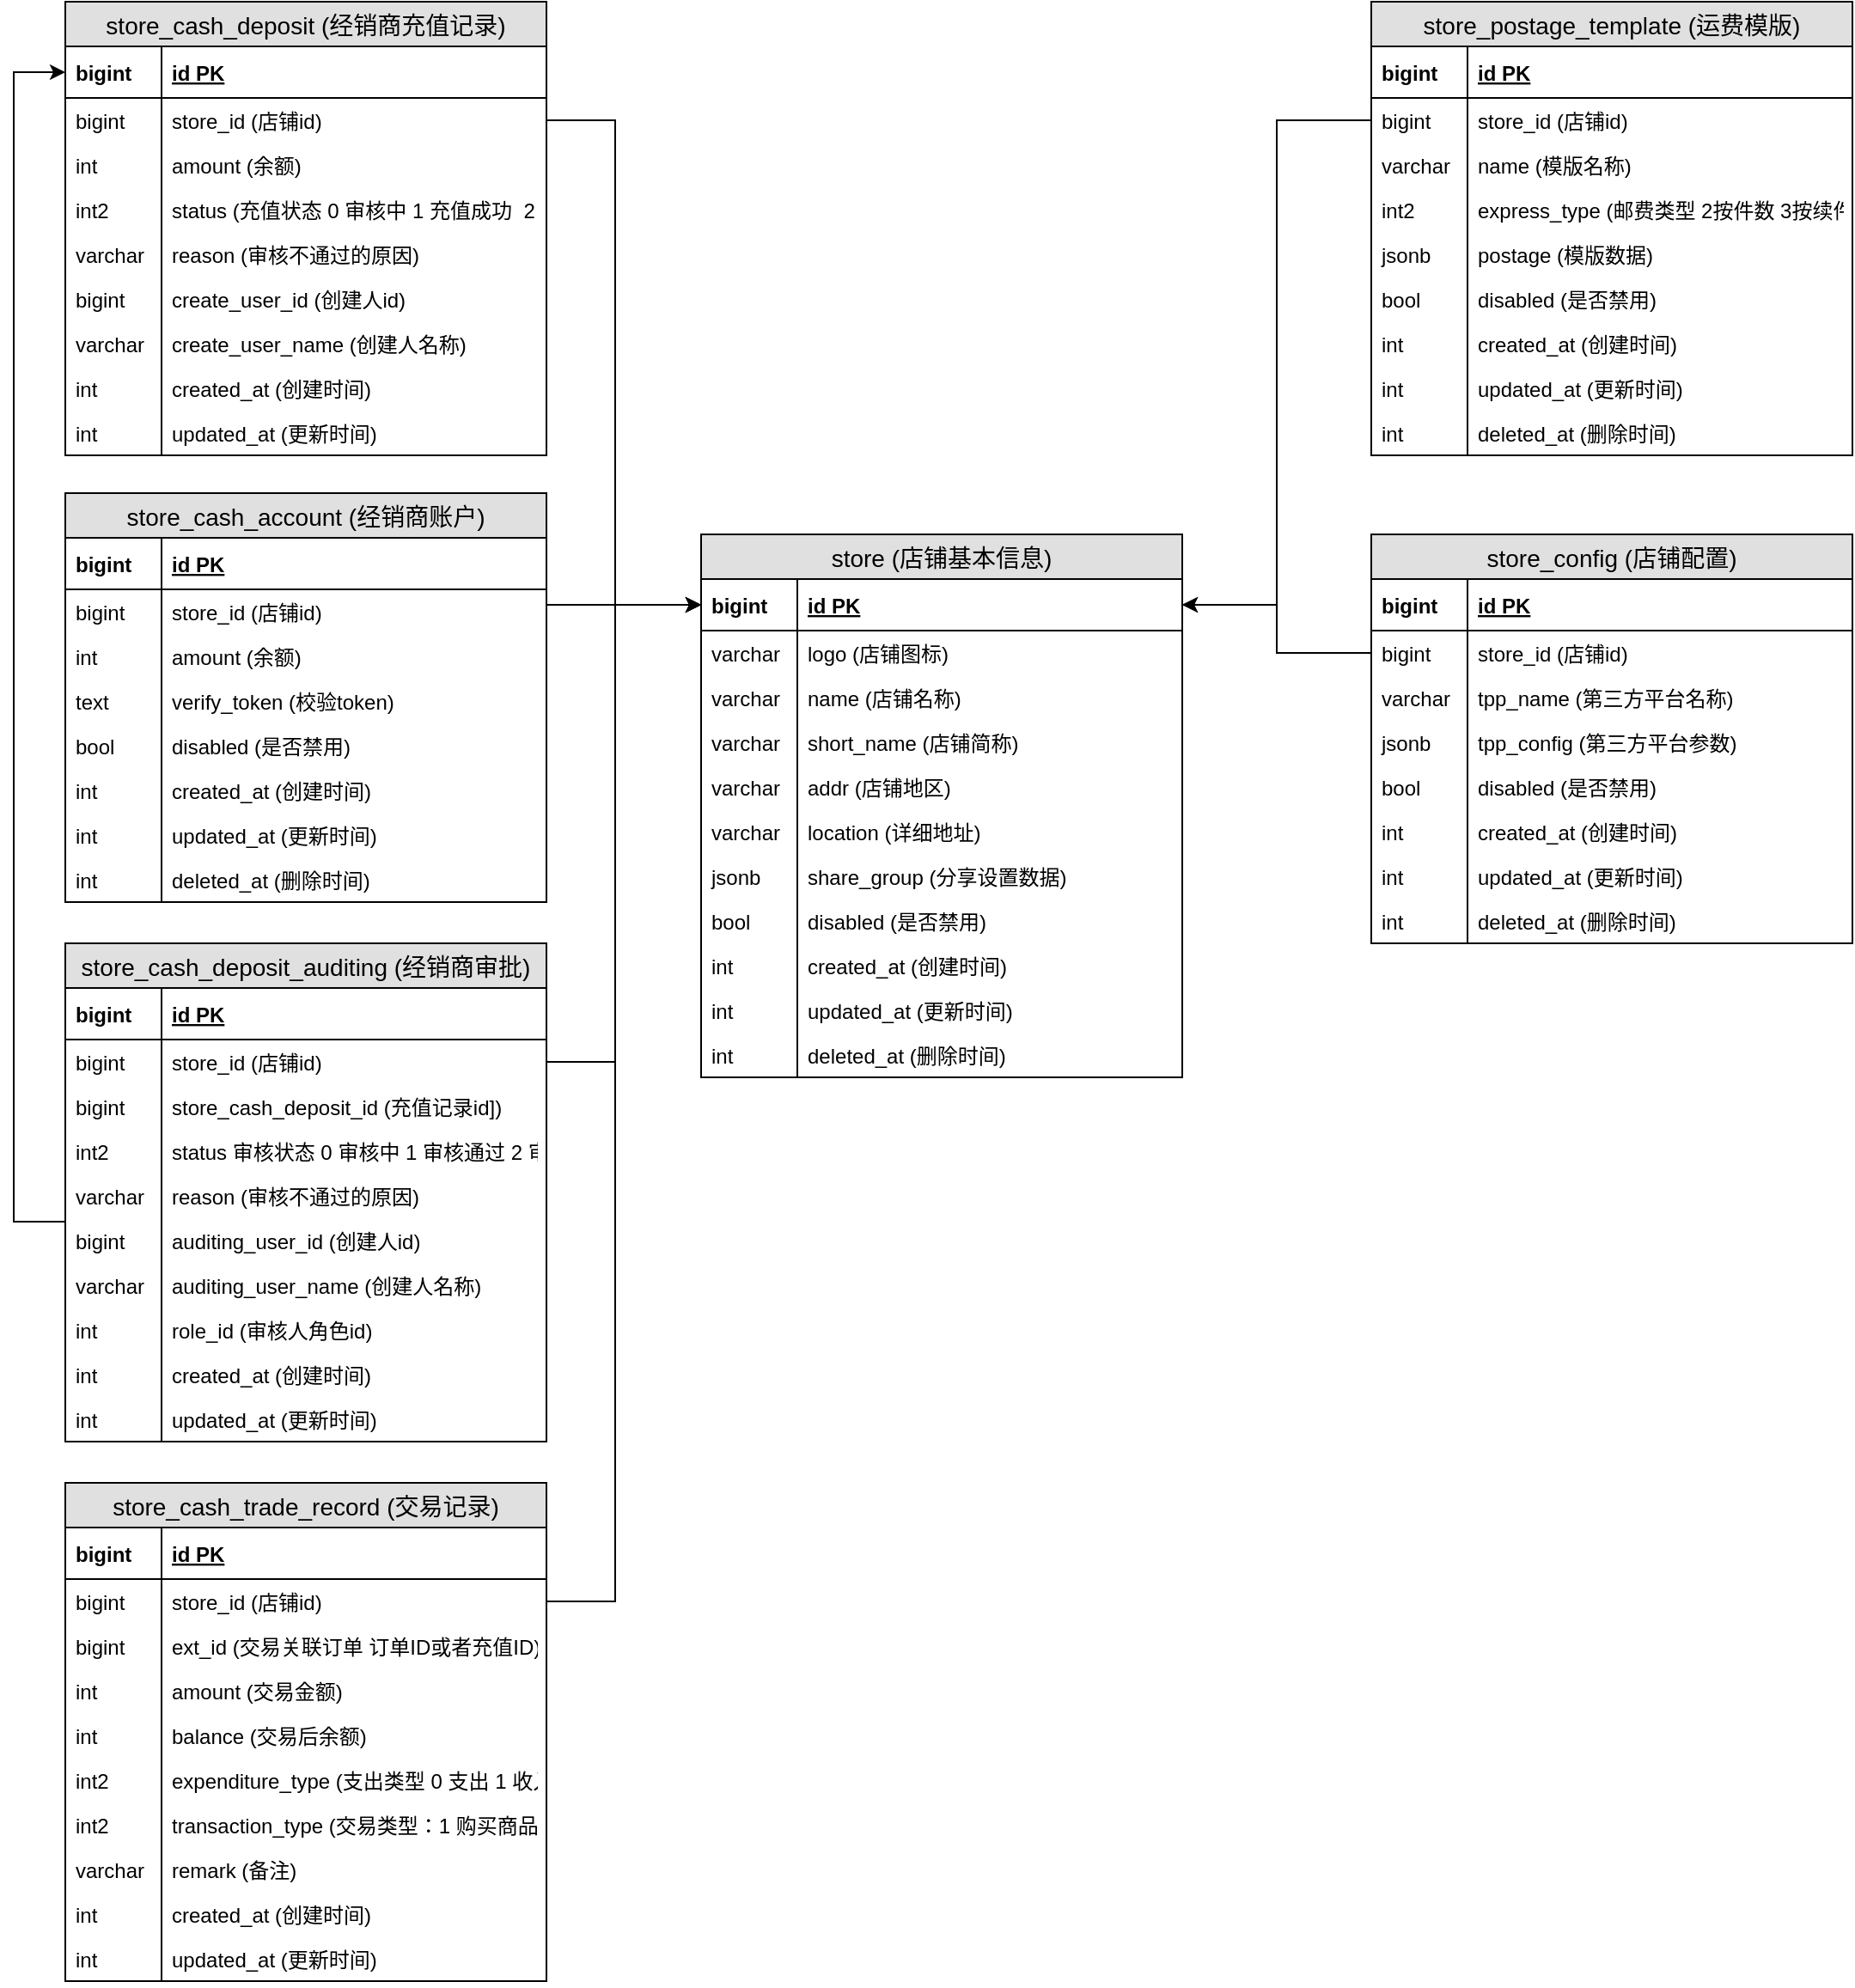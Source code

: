 <mxfile version="10.8.9" type="github"><diagram name="Page-1" id="2ca16b54-16f6-2749-3443-fa8db7711227"><mxGraphModel dx="1398" dy="796" grid="1" gridSize="10" guides="1" tooltips="1" connect="1" arrows="1" fold="1" page="1" pageScale="1" pageWidth="1100" pageHeight="850" background="#ffffff" math="0" shadow="0"><root><mxCell id="0"/><mxCell id="1" parent="0"/><mxCell id="XyG3vwKVbf9GyiyWoYJE-1" value="store (店铺基本信息)" style="swimlane;fontStyle=0;childLayout=stackLayout;horizontal=1;startSize=26;fillColor=#e0e0e0;horizontalStack=0;resizeParent=1;resizeParentMax=0;resizeLast=0;collapsible=1;marginBottom=0;swimlaneFillColor=#ffffff;align=center;fontSize=14;" parent="1" vertex="1"><mxGeometry x="410" y="400" width="280" height="316" as="geometry"/></mxCell><mxCell id="XyG3vwKVbf9GyiyWoYJE-4" value="id PK" style="shape=partialRectangle;top=0;left=0;right=0;bottom=1;align=left;verticalAlign=middle;fillColor=none;spacingLeft=60;spacingRight=4;overflow=hidden;rotatable=0;points=[[0,0.5],[1,0.5]];portConstraint=eastwest;dropTarget=0;fontStyle=5;fontSize=12;" parent="XyG3vwKVbf9GyiyWoYJE-1" vertex="1"><mxGeometry y="26" width="280" height="30" as="geometry"/></mxCell><mxCell id="XyG3vwKVbf9GyiyWoYJE-5" value="bigint" style="shape=partialRectangle;fontStyle=1;top=0;left=0;bottom=0;fillColor=none;align=left;verticalAlign=middle;spacingLeft=4;spacingRight=4;overflow=hidden;rotatable=0;points=[];portConstraint=eastwest;part=1;fontSize=12;" parent="XyG3vwKVbf9GyiyWoYJE-4" vertex="1" connectable="0"><mxGeometry width="56" height="30" as="geometry"/></mxCell><mxCell id="XyG3vwKVbf9GyiyWoYJE-6" value="logo (店铺图标)" style="shape=partialRectangle;top=0;left=0;right=0;bottom=0;align=left;verticalAlign=top;fillColor=none;spacingLeft=60;spacingRight=4;overflow=hidden;rotatable=0;points=[[0,0.5],[1,0.5]];portConstraint=eastwest;dropTarget=0;fontSize=12;" parent="XyG3vwKVbf9GyiyWoYJE-1" vertex="1"><mxGeometry y="56" width="280" height="26" as="geometry"/></mxCell><mxCell id="XyG3vwKVbf9GyiyWoYJE-7" value="varchar" style="shape=partialRectangle;top=0;left=0;bottom=0;fillColor=none;align=left;verticalAlign=top;spacingLeft=4;spacingRight=4;overflow=hidden;rotatable=0;points=[];portConstraint=eastwest;part=1;fontSize=12;" parent="XyG3vwKVbf9GyiyWoYJE-6" vertex="1" connectable="0"><mxGeometry width="56" height="26" as="geometry"/></mxCell><mxCell id="XyG3vwKVbf9GyiyWoYJE-8" value="name (店铺名称)" style="shape=partialRectangle;top=0;left=0;right=0;bottom=0;align=left;verticalAlign=top;fillColor=none;spacingLeft=60;spacingRight=4;overflow=hidden;rotatable=0;points=[[0,0.5],[1,0.5]];portConstraint=eastwest;dropTarget=0;fontSize=12;" parent="XyG3vwKVbf9GyiyWoYJE-1" vertex="1"><mxGeometry y="82" width="280" height="26" as="geometry"/></mxCell><mxCell id="XyG3vwKVbf9GyiyWoYJE-9" value="varchar" style="shape=partialRectangle;top=0;left=0;bottom=0;fillColor=none;align=left;verticalAlign=top;spacingLeft=4;spacingRight=4;overflow=hidden;rotatable=0;points=[];portConstraint=eastwest;part=1;fontSize=12;" parent="XyG3vwKVbf9GyiyWoYJE-8" vertex="1" connectable="0"><mxGeometry width="56" height="26" as="geometry"/></mxCell><mxCell id="XyG3vwKVbf9GyiyWoYJE-20" value="short_name (店铺简称)" style="shape=partialRectangle;top=0;left=0;right=0;bottom=0;align=left;verticalAlign=top;fillColor=none;spacingLeft=60;spacingRight=4;overflow=hidden;rotatable=0;points=[[0,0.5],[1,0.5]];portConstraint=eastwest;dropTarget=0;fontSize=12;" parent="XyG3vwKVbf9GyiyWoYJE-1" vertex="1"><mxGeometry y="108" width="280" height="26" as="geometry"/></mxCell><mxCell id="XyG3vwKVbf9GyiyWoYJE-21" value="varchar" style="shape=partialRectangle;top=0;left=0;bottom=0;fillColor=none;align=left;verticalAlign=top;spacingLeft=4;spacingRight=4;overflow=hidden;rotatable=0;points=[];portConstraint=eastwest;part=1;fontSize=12;" parent="XyG3vwKVbf9GyiyWoYJE-20" vertex="1" connectable="0"><mxGeometry width="56" height="26" as="geometry"/></mxCell><mxCell id="XyG3vwKVbf9GyiyWoYJE-62" value="addr (店铺地区)" style="shape=partialRectangle;top=0;left=0;right=0;bottom=0;align=left;verticalAlign=top;fillColor=none;spacingLeft=60;spacingRight=4;overflow=hidden;rotatable=0;points=[[0,0.5],[1,0.5]];portConstraint=eastwest;dropTarget=0;fontSize=12;" parent="XyG3vwKVbf9GyiyWoYJE-1" vertex="1"><mxGeometry y="134" width="280" height="26" as="geometry"/></mxCell><mxCell id="XyG3vwKVbf9GyiyWoYJE-63" value="varchar" style="shape=partialRectangle;top=0;left=0;bottom=0;fillColor=none;align=left;verticalAlign=top;spacingLeft=4;spacingRight=4;overflow=hidden;rotatable=0;points=[];portConstraint=eastwest;part=1;fontSize=12;" parent="XyG3vwKVbf9GyiyWoYJE-62" vertex="1" connectable="0"><mxGeometry width="56" height="26" as="geometry"/></mxCell><mxCell id="XyG3vwKVbf9GyiyWoYJE-10" value="location (详细地址)" style="shape=partialRectangle;top=0;left=0;right=0;bottom=0;align=left;verticalAlign=top;fillColor=none;spacingLeft=60;spacingRight=4;overflow=hidden;rotatable=0;points=[[0,0.5],[1,0.5]];portConstraint=eastwest;dropTarget=0;fontSize=12;" parent="XyG3vwKVbf9GyiyWoYJE-1" vertex="1"><mxGeometry y="160" width="280" height="26" as="geometry"/></mxCell><mxCell id="XyG3vwKVbf9GyiyWoYJE-11" value="varchar" style="shape=partialRectangle;top=0;left=0;bottom=0;fillColor=none;align=left;verticalAlign=top;spacingLeft=4;spacingRight=4;overflow=hidden;rotatable=0;points=[];portConstraint=eastwest;part=1;fontSize=12;" parent="XyG3vwKVbf9GyiyWoYJE-10" vertex="1" connectable="0"><mxGeometry width="56" height="26" as="geometry"/></mxCell><mxCell id="XyG3vwKVbf9GyiyWoYJE-31" value="share_group (分享设置数据)" style="shape=partialRectangle;top=0;left=0;right=0;bottom=0;align=left;verticalAlign=top;fillColor=none;spacingLeft=60;spacingRight=4;overflow=hidden;rotatable=0;points=[[0,0.5],[1,0.5]];portConstraint=eastwest;dropTarget=0;fontSize=12;" parent="XyG3vwKVbf9GyiyWoYJE-1" vertex="1"><mxGeometry y="186" width="280" height="26" as="geometry"/></mxCell><mxCell id="XyG3vwKVbf9GyiyWoYJE-32" value="jsonb" style="shape=partialRectangle;top=0;left=0;bottom=0;fillColor=none;align=left;verticalAlign=top;spacingLeft=4;spacingRight=4;overflow=hidden;rotatable=0;points=[];portConstraint=eastwest;part=1;fontSize=12;" parent="XyG3vwKVbf9GyiyWoYJE-31" vertex="1" connectable="0"><mxGeometry width="56" height="26" as="geometry"/></mxCell><mxCell id="XyG3vwKVbf9GyiyWoYJE-53" value="disabled (是否禁用)" style="shape=partialRectangle;top=0;left=0;right=0;bottom=0;align=left;verticalAlign=top;fillColor=none;spacingLeft=60;spacingRight=4;overflow=hidden;rotatable=0;points=[[0,0.5],[1,0.5]];portConstraint=eastwest;dropTarget=0;fontSize=12;" parent="XyG3vwKVbf9GyiyWoYJE-1" vertex="1"><mxGeometry y="212" width="280" height="26" as="geometry"/></mxCell><mxCell id="XyG3vwKVbf9GyiyWoYJE-54" value="bool" style="shape=partialRectangle;top=0;left=0;bottom=0;fillColor=none;align=left;verticalAlign=top;spacingLeft=4;spacingRight=4;overflow=hidden;rotatable=0;points=[];portConstraint=eastwest;part=1;fontSize=12;" parent="XyG3vwKVbf9GyiyWoYJE-53" vertex="1" connectable="0"><mxGeometry width="56" height="26" as="geometry"/></mxCell><mxCell id="XyG3vwKVbf9GyiyWoYJE-12" value="created_at (创建时间)" style="shape=partialRectangle;top=0;left=0;right=0;bottom=0;align=left;verticalAlign=top;fillColor=none;spacingLeft=60;spacingRight=4;overflow=hidden;rotatable=0;points=[[0,0.5],[1,0.5]];portConstraint=eastwest;dropTarget=0;fontSize=12;" parent="XyG3vwKVbf9GyiyWoYJE-1" vertex="1"><mxGeometry y="238" width="280" height="26" as="geometry"/></mxCell><mxCell id="XyG3vwKVbf9GyiyWoYJE-13" value="int" style="shape=partialRectangle;top=0;left=0;bottom=0;fillColor=none;align=left;verticalAlign=top;spacingLeft=4;spacingRight=4;overflow=hidden;rotatable=0;points=[];portConstraint=eastwest;part=1;fontSize=12;" parent="XyG3vwKVbf9GyiyWoYJE-12" vertex="1" connectable="0"><mxGeometry width="56" height="26" as="geometry"/></mxCell><mxCell id="XyG3vwKVbf9GyiyWoYJE-14" value="updated_at (更新时间)" style="shape=partialRectangle;top=0;left=0;right=0;bottom=0;align=left;verticalAlign=top;fillColor=none;spacingLeft=60;spacingRight=4;overflow=hidden;rotatable=0;points=[[0,0.5],[1,0.5]];portConstraint=eastwest;dropTarget=0;fontSize=12;" parent="XyG3vwKVbf9GyiyWoYJE-1" vertex="1"><mxGeometry y="264" width="280" height="26" as="geometry"/></mxCell><mxCell id="XyG3vwKVbf9GyiyWoYJE-15" value="int" style="shape=partialRectangle;top=0;left=0;bottom=0;fillColor=none;align=left;verticalAlign=top;spacingLeft=4;spacingRight=4;overflow=hidden;rotatable=0;points=[];portConstraint=eastwest;part=1;fontSize=12;" parent="XyG3vwKVbf9GyiyWoYJE-14" vertex="1" connectable="0"><mxGeometry width="56" height="26" as="geometry"/></mxCell><mxCell id="XyG3vwKVbf9GyiyWoYJE-16" value="deleted_at (删除时间)" style="shape=partialRectangle;top=0;left=0;right=0;bottom=0;align=left;verticalAlign=top;fillColor=none;spacingLeft=60;spacingRight=4;overflow=hidden;rotatable=0;points=[[0,0.5],[1,0.5]];portConstraint=eastwest;dropTarget=0;fontSize=12;" parent="XyG3vwKVbf9GyiyWoYJE-1" vertex="1"><mxGeometry y="290" width="280" height="26" as="geometry"/></mxCell><mxCell id="XyG3vwKVbf9GyiyWoYJE-17" value="int" style="shape=partialRectangle;top=0;left=0;bottom=0;fillColor=none;align=left;verticalAlign=top;spacingLeft=4;spacingRight=4;overflow=hidden;rotatable=0;points=[];portConstraint=eastwest;part=1;fontSize=12;" parent="XyG3vwKVbf9GyiyWoYJE-16" vertex="1" connectable="0"><mxGeometry width="56" height="26" as="geometry"/></mxCell><mxCell id="XyG3vwKVbf9GyiyWoYJE-36" value="store_config (店铺配置)" style="swimlane;fontStyle=0;childLayout=stackLayout;horizontal=1;startSize=26;fillColor=#e0e0e0;horizontalStack=0;resizeParent=1;resizeParentMax=0;resizeLast=0;collapsible=1;marginBottom=0;swimlaneFillColor=#ffffff;align=center;fontSize=14;" parent="1" vertex="1"><mxGeometry x="800" y="400" width="280" height="238" as="geometry"/></mxCell><mxCell id="XyG3vwKVbf9GyiyWoYJE-43" value="id PK" style="shape=partialRectangle;top=0;left=0;right=0;bottom=1;align=left;verticalAlign=middle;fillColor=none;spacingLeft=60;spacingRight=4;overflow=hidden;rotatable=0;points=[[0,0.5],[1,0.5]];portConstraint=eastwest;dropTarget=0;fontStyle=5;fontSize=12;" parent="XyG3vwKVbf9GyiyWoYJE-36" vertex="1"><mxGeometry y="26" width="280" height="30" as="geometry"/></mxCell><mxCell id="XyG3vwKVbf9GyiyWoYJE-44" value="bigint" style="shape=partialRectangle;fontStyle=1;top=0;left=0;bottom=0;fillColor=none;align=left;verticalAlign=middle;spacingLeft=4;spacingRight=4;overflow=hidden;rotatable=0;points=[];portConstraint=eastwest;part=1;fontSize=12;" parent="XyG3vwKVbf9GyiyWoYJE-43" vertex="1" connectable="0"><mxGeometry width="56" height="30" as="geometry"/></mxCell><mxCell id="XyG3vwKVbf9GyiyWoYJE-49" value="store_id (店铺id)" style="shape=partialRectangle;top=0;left=0;right=0;bottom=0;align=left;verticalAlign=top;fillColor=none;spacingLeft=60;spacingRight=4;overflow=hidden;rotatable=0;points=[[0,0.5],[1,0.5]];portConstraint=eastwest;dropTarget=0;fontSize=12;" parent="XyG3vwKVbf9GyiyWoYJE-36" vertex="1"><mxGeometry y="56" width="280" height="26" as="geometry"/></mxCell><mxCell id="XyG3vwKVbf9GyiyWoYJE-50" value="bigint" style="shape=partialRectangle;top=0;left=0;bottom=0;fillColor=none;align=left;verticalAlign=top;spacingLeft=4;spacingRight=4;overflow=hidden;rotatable=0;points=[];portConstraint=eastwest;part=1;fontSize=12;" parent="XyG3vwKVbf9GyiyWoYJE-49" vertex="1" connectable="0"><mxGeometry width="56" height="26" as="geometry"/></mxCell><mxCell id="XyG3vwKVbf9GyiyWoYJE-51" value="tpp_name (第三方平台名称)" style="shape=partialRectangle;top=0;left=0;right=0;bottom=0;align=left;verticalAlign=top;fillColor=none;spacingLeft=60;spacingRight=4;overflow=hidden;rotatable=0;points=[[0,0.5],[1,0.5]];portConstraint=eastwest;dropTarget=0;fontSize=12;" parent="XyG3vwKVbf9GyiyWoYJE-36" vertex="1"><mxGeometry y="82" width="280" height="26" as="geometry"/></mxCell><mxCell id="XyG3vwKVbf9GyiyWoYJE-52" value="varchar" style="shape=partialRectangle;top=0;left=0;bottom=0;fillColor=none;align=left;verticalAlign=top;spacingLeft=4;spacingRight=4;overflow=hidden;rotatable=0;points=[];portConstraint=eastwest;part=1;fontSize=12;" parent="XyG3vwKVbf9GyiyWoYJE-51" vertex="1" connectable="0"><mxGeometry width="56" height="26" as="geometry"/></mxCell><mxCell id="XyG3vwKVbf9GyiyWoYJE-45" value="tpp_config (第三方平台参数)" style="shape=partialRectangle;top=0;left=0;right=0;bottom=0;align=left;verticalAlign=top;fillColor=none;spacingLeft=60;spacingRight=4;overflow=hidden;rotatable=0;points=[[0,0.5],[1,0.5]];portConstraint=eastwest;dropTarget=0;fontSize=12;" parent="XyG3vwKVbf9GyiyWoYJE-36" vertex="1"><mxGeometry y="108" width="280" height="26" as="geometry"/></mxCell><mxCell id="XyG3vwKVbf9GyiyWoYJE-46" value="jsonb" style="shape=partialRectangle;top=0;left=0;bottom=0;fillColor=none;align=left;verticalAlign=top;spacingLeft=4;spacingRight=4;overflow=hidden;rotatable=0;points=[];portConstraint=eastwest;part=1;fontSize=12;" parent="XyG3vwKVbf9GyiyWoYJE-45" vertex="1" connectable="0"><mxGeometry width="56" height="26" as="geometry"/></mxCell><mxCell id="XyG3vwKVbf9GyiyWoYJE-18" value="disabled (是否禁用)" style="shape=partialRectangle;top=0;left=0;right=0;bottom=0;align=left;verticalAlign=top;fillColor=none;spacingLeft=60;spacingRight=4;overflow=hidden;rotatable=0;points=[[0,0.5],[1,0.5]];portConstraint=eastwest;dropTarget=0;fontSize=12;" parent="XyG3vwKVbf9GyiyWoYJE-36" vertex="1"><mxGeometry y="134" width="280" height="26" as="geometry"/></mxCell><mxCell id="XyG3vwKVbf9GyiyWoYJE-19" value="bool" style="shape=partialRectangle;top=0;left=0;bottom=0;fillColor=none;align=left;verticalAlign=top;spacingLeft=4;spacingRight=4;overflow=hidden;rotatable=0;points=[];portConstraint=eastwest;part=1;fontSize=12;" parent="XyG3vwKVbf9GyiyWoYJE-18" vertex="1" connectable="0"><mxGeometry width="56" height="26" as="geometry"/></mxCell><mxCell id="XyG3vwKVbf9GyiyWoYJE-57" value="created_at (创建时间)" style="shape=partialRectangle;top=0;left=0;right=0;bottom=0;align=left;verticalAlign=top;fillColor=none;spacingLeft=60;spacingRight=4;overflow=hidden;rotatable=0;points=[[0,0.5],[1,0.5]];portConstraint=eastwest;dropTarget=0;fontSize=12;" parent="XyG3vwKVbf9GyiyWoYJE-36" vertex="1"><mxGeometry y="160" width="280" height="26" as="geometry"/></mxCell><mxCell id="XyG3vwKVbf9GyiyWoYJE-58" value="int" style="shape=partialRectangle;top=0;left=0;bottom=0;fillColor=none;align=left;verticalAlign=top;spacingLeft=4;spacingRight=4;overflow=hidden;rotatable=0;points=[];portConstraint=eastwest;part=1;fontSize=12;" parent="XyG3vwKVbf9GyiyWoYJE-57" vertex="1" connectable="0"><mxGeometry width="56" height="26" as="geometry"/></mxCell><mxCell id="XyG3vwKVbf9GyiyWoYJE-55" value="updated_at (更新时间)" style="shape=partialRectangle;top=0;left=0;right=0;bottom=0;align=left;verticalAlign=top;fillColor=none;spacingLeft=60;spacingRight=4;overflow=hidden;rotatable=0;points=[[0,0.5],[1,0.5]];portConstraint=eastwest;dropTarget=0;fontSize=12;" parent="XyG3vwKVbf9GyiyWoYJE-36" vertex="1"><mxGeometry y="186" width="280" height="26" as="geometry"/></mxCell><mxCell id="XyG3vwKVbf9GyiyWoYJE-56" value="int" style="shape=partialRectangle;top=0;left=0;bottom=0;fillColor=none;align=left;verticalAlign=top;spacingLeft=4;spacingRight=4;overflow=hidden;rotatable=0;points=[];portConstraint=eastwest;part=1;fontSize=12;" parent="XyG3vwKVbf9GyiyWoYJE-55" vertex="1" connectable="0"><mxGeometry width="56" height="26" as="geometry"/></mxCell><mxCell id="XyG3vwKVbf9GyiyWoYJE-59" value="deleted_at (删除时间)" style="shape=partialRectangle;top=0;left=0;right=0;bottom=0;align=left;verticalAlign=top;fillColor=none;spacingLeft=60;spacingRight=4;overflow=hidden;rotatable=0;points=[[0,0.5],[1,0.5]];portConstraint=eastwest;dropTarget=0;fontSize=12;" parent="XyG3vwKVbf9GyiyWoYJE-36" vertex="1"><mxGeometry y="212" width="280" height="26" as="geometry"/></mxCell><mxCell id="XyG3vwKVbf9GyiyWoYJE-60" value="int" style="shape=partialRectangle;top=0;left=0;bottom=0;fillColor=none;align=left;verticalAlign=top;spacingLeft=4;spacingRight=4;overflow=hidden;rotatable=0;points=[];portConstraint=eastwest;part=1;fontSize=12;" parent="XyG3vwKVbf9GyiyWoYJE-59" vertex="1" connectable="0"><mxGeometry width="56" height="26" as="geometry"/></mxCell><mxCell id="XyG3vwKVbf9GyiyWoYJE-61" style="edgeStyle=orthogonalEdgeStyle;rounded=0;orthogonalLoop=1;jettySize=auto;html=1;exitX=0;exitY=0.5;exitDx=0;exitDy=0;entryX=1;entryY=0.5;entryDx=0;entryDy=0;" parent="1" source="XyG3vwKVbf9GyiyWoYJE-49" target="XyG3vwKVbf9GyiyWoYJE-4" edge="1"><mxGeometry relative="1" as="geometry"/></mxCell><mxCell id="2lxJD0YGQxeFPxPatFwA-1" value="store_cash_account (经销商账户)" style="swimlane;fontStyle=0;childLayout=stackLayout;horizontal=1;startSize=26;fillColor=#e0e0e0;horizontalStack=0;resizeParent=1;resizeParentMax=0;resizeLast=0;collapsible=1;marginBottom=0;swimlaneFillColor=#ffffff;align=center;fontSize=14;" vertex="1" parent="1"><mxGeometry x="40" y="376" width="280" height="238" as="geometry"/></mxCell><mxCell id="2lxJD0YGQxeFPxPatFwA-4" value="id PK" style="shape=partialRectangle;top=0;left=0;right=0;bottom=1;align=left;verticalAlign=middle;fillColor=none;spacingLeft=60;spacingRight=4;overflow=hidden;rotatable=0;points=[[0,0.5],[1,0.5]];portConstraint=eastwest;dropTarget=0;fontStyle=5;fontSize=12;" vertex="1" parent="2lxJD0YGQxeFPxPatFwA-1"><mxGeometry y="26" width="280" height="30" as="geometry"/></mxCell><mxCell id="2lxJD0YGQxeFPxPatFwA-5" value="bigint" style="shape=partialRectangle;fontStyle=1;top=0;left=0;bottom=0;fillColor=none;align=left;verticalAlign=middle;spacingLeft=4;spacingRight=4;overflow=hidden;rotatable=0;points=[];portConstraint=eastwest;part=1;fontSize=12;" vertex="1" connectable="0" parent="2lxJD0YGQxeFPxPatFwA-4"><mxGeometry width="56" height="30" as="geometry"/></mxCell><mxCell id="2lxJD0YGQxeFPxPatFwA-6" value="store_id (店铺id)" style="shape=partialRectangle;top=0;left=0;right=0;bottom=0;align=left;verticalAlign=top;fillColor=none;spacingLeft=60;spacingRight=4;overflow=hidden;rotatable=0;points=[[0,0.5],[1,0.5]];portConstraint=eastwest;dropTarget=0;fontSize=12;" vertex="1" parent="2lxJD0YGQxeFPxPatFwA-1"><mxGeometry y="56" width="280" height="26" as="geometry"/></mxCell><mxCell id="2lxJD0YGQxeFPxPatFwA-7" value="bigint" style="shape=partialRectangle;top=0;left=0;bottom=0;fillColor=none;align=left;verticalAlign=top;spacingLeft=4;spacingRight=4;overflow=hidden;rotatable=0;points=[];portConstraint=eastwest;part=1;fontSize=12;" vertex="1" connectable="0" parent="2lxJD0YGQxeFPxPatFwA-6"><mxGeometry width="56" height="26" as="geometry"/></mxCell><mxCell id="2lxJD0YGQxeFPxPatFwA-40" value="amount (余额)" style="shape=partialRectangle;top=0;left=0;right=0;bottom=0;align=left;verticalAlign=top;fillColor=none;spacingLeft=60;spacingRight=4;overflow=hidden;rotatable=0;points=[[0,0.5],[1,0.5]];portConstraint=eastwest;dropTarget=0;fontSize=12;" vertex="1" parent="2lxJD0YGQxeFPxPatFwA-1"><mxGeometry y="82" width="280" height="26" as="geometry"/></mxCell><mxCell id="2lxJD0YGQxeFPxPatFwA-41" value="int" style="shape=partialRectangle;top=0;left=0;bottom=0;fillColor=none;align=left;verticalAlign=top;spacingLeft=4;spacingRight=4;overflow=hidden;rotatable=0;points=[];portConstraint=eastwest;part=1;fontSize=12;" vertex="1" connectable="0" parent="2lxJD0YGQxeFPxPatFwA-40"><mxGeometry width="56" height="26" as="geometry"/></mxCell><mxCell id="2lxJD0YGQxeFPxPatFwA-44" value="verify_token (校验token)" style="shape=partialRectangle;top=0;left=0;right=0;bottom=0;align=left;verticalAlign=top;fillColor=none;spacingLeft=60;spacingRight=4;overflow=hidden;rotatable=0;points=[[0,0.5],[1,0.5]];portConstraint=eastwest;dropTarget=0;fontSize=12;" vertex="1" parent="2lxJD0YGQxeFPxPatFwA-1"><mxGeometry y="108" width="280" height="26" as="geometry"/></mxCell><mxCell id="2lxJD0YGQxeFPxPatFwA-45" value="text" style="shape=partialRectangle;top=0;left=0;bottom=0;fillColor=none;align=left;verticalAlign=top;spacingLeft=4;spacingRight=4;overflow=hidden;rotatable=0;points=[];portConstraint=eastwest;part=1;fontSize=12;" vertex="1" connectable="0" parent="2lxJD0YGQxeFPxPatFwA-44"><mxGeometry width="56" height="26" as="geometry"/></mxCell><mxCell id="2lxJD0YGQxeFPxPatFwA-16" value="disabled (是否禁用)" style="shape=partialRectangle;top=0;left=0;right=0;bottom=0;align=left;verticalAlign=top;fillColor=none;spacingLeft=60;spacingRight=4;overflow=hidden;rotatable=0;points=[[0,0.5],[1,0.5]];portConstraint=eastwest;dropTarget=0;fontSize=12;" vertex="1" parent="2lxJD0YGQxeFPxPatFwA-1"><mxGeometry y="134" width="280" height="26" as="geometry"/></mxCell><mxCell id="2lxJD0YGQxeFPxPatFwA-17" value="bool" style="shape=partialRectangle;top=0;left=0;bottom=0;fillColor=none;align=left;verticalAlign=top;spacingLeft=4;spacingRight=4;overflow=hidden;rotatable=0;points=[];portConstraint=eastwest;part=1;fontSize=12;" vertex="1" connectable="0" parent="2lxJD0YGQxeFPxPatFwA-16"><mxGeometry width="56" height="26" as="geometry"/></mxCell><mxCell id="2lxJD0YGQxeFPxPatFwA-20" value="created_at (创建时间)" style="shape=partialRectangle;top=0;left=0;right=0;bottom=0;align=left;verticalAlign=top;fillColor=none;spacingLeft=60;spacingRight=4;overflow=hidden;rotatable=0;points=[[0,0.5],[1,0.5]];portConstraint=eastwest;dropTarget=0;fontSize=12;" vertex="1" parent="2lxJD0YGQxeFPxPatFwA-1"><mxGeometry y="160" width="280" height="26" as="geometry"/></mxCell><mxCell id="2lxJD0YGQxeFPxPatFwA-21" value="int" style="shape=partialRectangle;top=0;left=0;bottom=0;fillColor=none;align=left;verticalAlign=top;spacingLeft=4;spacingRight=4;overflow=hidden;rotatable=0;points=[];portConstraint=eastwest;part=1;fontSize=12;" vertex="1" connectable="0" parent="2lxJD0YGQxeFPxPatFwA-20"><mxGeometry width="56" height="26" as="geometry"/></mxCell><mxCell id="2lxJD0YGQxeFPxPatFwA-24" value="updated_at (更新时间)" style="shape=partialRectangle;top=0;left=0;right=0;bottom=0;align=left;verticalAlign=top;fillColor=none;spacingLeft=60;spacingRight=4;overflow=hidden;rotatable=0;points=[[0,0.5],[1,0.5]];portConstraint=eastwest;dropTarget=0;fontSize=12;" vertex="1" parent="2lxJD0YGQxeFPxPatFwA-1"><mxGeometry y="186" width="280" height="26" as="geometry"/></mxCell><mxCell id="2lxJD0YGQxeFPxPatFwA-25" value="int" style="shape=partialRectangle;top=0;left=0;bottom=0;fillColor=none;align=left;verticalAlign=top;spacingLeft=4;spacingRight=4;overflow=hidden;rotatable=0;points=[];portConstraint=eastwest;part=1;fontSize=12;" vertex="1" connectable="0" parent="2lxJD0YGQxeFPxPatFwA-24"><mxGeometry width="56" height="26" as="geometry"/></mxCell><mxCell id="2lxJD0YGQxeFPxPatFwA-18" value="deleted_at (删除时间)" style="shape=partialRectangle;top=0;left=0;right=0;bottom=0;align=left;verticalAlign=top;fillColor=none;spacingLeft=60;spacingRight=4;overflow=hidden;rotatable=0;points=[[0,0.5],[1,0.5]];portConstraint=eastwest;dropTarget=0;fontSize=12;" vertex="1" parent="2lxJD0YGQxeFPxPatFwA-1"><mxGeometry y="212" width="280" height="26" as="geometry"/></mxCell><mxCell id="2lxJD0YGQxeFPxPatFwA-19" value="int" style="shape=partialRectangle;top=0;left=0;bottom=0;fillColor=none;align=left;verticalAlign=top;spacingLeft=4;spacingRight=4;overflow=hidden;rotatable=0;points=[];portConstraint=eastwest;part=1;fontSize=12;" vertex="1" connectable="0" parent="2lxJD0YGQxeFPxPatFwA-18"><mxGeometry width="56" height="26" as="geometry"/></mxCell><mxCell id="2lxJD0YGQxeFPxPatFwA-39" style="edgeStyle=orthogonalEdgeStyle;rounded=0;orthogonalLoop=1;jettySize=auto;html=1;exitX=1;exitY=0.5;exitDx=0;exitDy=0;entryX=0;entryY=0.5;entryDx=0;entryDy=0;" edge="1" parent="1" source="2lxJD0YGQxeFPxPatFwA-6" target="XyG3vwKVbf9GyiyWoYJE-4"><mxGeometry relative="1" as="geometry"><Array as="points"><mxPoint x="320" y="441"/></Array></mxGeometry></mxCell><mxCell id="2lxJD0YGQxeFPxPatFwA-48" value="store_cash_deposit (经销商充值记录)" style="swimlane;fontStyle=0;childLayout=stackLayout;horizontal=1;startSize=26;fillColor=#e0e0e0;horizontalStack=0;resizeParent=1;resizeParentMax=0;resizeLast=0;collapsible=1;marginBottom=0;swimlaneFillColor=#ffffff;align=center;fontSize=14;" vertex="1" parent="1"><mxGeometry x="40" y="90" width="280" height="264" as="geometry"/></mxCell><mxCell id="2lxJD0YGQxeFPxPatFwA-49" value="id PK" style="shape=partialRectangle;top=0;left=0;right=0;bottom=1;align=left;verticalAlign=middle;fillColor=none;spacingLeft=60;spacingRight=4;overflow=hidden;rotatable=0;points=[[0,0.5],[1,0.5]];portConstraint=eastwest;dropTarget=0;fontStyle=5;fontSize=12;" vertex="1" parent="2lxJD0YGQxeFPxPatFwA-48"><mxGeometry y="26" width="280" height="30" as="geometry"/></mxCell><mxCell id="2lxJD0YGQxeFPxPatFwA-50" value="bigint" style="shape=partialRectangle;fontStyle=1;top=0;left=0;bottom=0;fillColor=none;align=left;verticalAlign=middle;spacingLeft=4;spacingRight=4;overflow=hidden;rotatable=0;points=[];portConstraint=eastwest;part=1;fontSize=12;" vertex="1" connectable="0" parent="2lxJD0YGQxeFPxPatFwA-49"><mxGeometry width="56" height="30" as="geometry"/></mxCell><mxCell id="2lxJD0YGQxeFPxPatFwA-70" value="store_id (店铺id)" style="shape=partialRectangle;top=0;left=0;right=0;bottom=0;align=left;verticalAlign=top;fillColor=none;spacingLeft=60;spacingRight=4;overflow=hidden;rotatable=0;points=[[0,0.5],[1,0.5]];portConstraint=eastwest;dropTarget=0;fontSize=12;" vertex="1" parent="2lxJD0YGQxeFPxPatFwA-48"><mxGeometry y="56" width="280" height="26" as="geometry"/></mxCell><mxCell id="2lxJD0YGQxeFPxPatFwA-71" value="bigint" style="shape=partialRectangle;top=0;left=0;bottom=0;fillColor=none;align=left;verticalAlign=top;spacingLeft=4;spacingRight=4;overflow=hidden;rotatable=0;points=[];portConstraint=eastwest;part=1;fontSize=12;" vertex="1" connectable="0" parent="2lxJD0YGQxeFPxPatFwA-70"><mxGeometry width="56" height="26" as="geometry"/></mxCell><mxCell id="2lxJD0YGQxeFPxPatFwA-68" value="amount (余额)" style="shape=partialRectangle;top=0;left=0;right=0;bottom=0;align=left;verticalAlign=top;fillColor=none;spacingLeft=60;spacingRight=4;overflow=hidden;rotatable=0;points=[[0,0.5],[1,0.5]];portConstraint=eastwest;dropTarget=0;fontSize=12;" vertex="1" parent="2lxJD0YGQxeFPxPatFwA-48"><mxGeometry y="82" width="280" height="26" as="geometry"/></mxCell><mxCell id="2lxJD0YGQxeFPxPatFwA-69" value="int" style="shape=partialRectangle;top=0;left=0;bottom=0;fillColor=none;align=left;verticalAlign=top;spacingLeft=4;spacingRight=4;overflow=hidden;rotatable=0;points=[];portConstraint=eastwest;part=1;fontSize=12;" vertex="1" connectable="0" parent="2lxJD0YGQxeFPxPatFwA-68"><mxGeometry width="56" height="26" as="geometry"/></mxCell><mxCell id="2lxJD0YGQxeFPxPatFwA-72" value="status (充值状态 0 审核中 1 充值成功  2 审核不通过，失败)" style="shape=partialRectangle;top=0;left=0;right=0;bottom=0;align=left;verticalAlign=top;fillColor=none;spacingLeft=60;spacingRight=4;overflow=hidden;rotatable=0;points=[[0,0.5],[1,0.5]];portConstraint=eastwest;dropTarget=0;fontSize=12;" vertex="1" parent="2lxJD0YGQxeFPxPatFwA-48"><mxGeometry y="108" width="280" height="26" as="geometry"/></mxCell><mxCell id="2lxJD0YGQxeFPxPatFwA-73" value="int2" style="shape=partialRectangle;top=0;left=0;bottom=0;fillColor=none;align=left;verticalAlign=top;spacingLeft=4;spacingRight=4;overflow=hidden;rotatable=0;points=[];portConstraint=eastwest;part=1;fontSize=12;" vertex="1" connectable="0" parent="2lxJD0YGQxeFPxPatFwA-72"><mxGeometry width="56" height="26" as="geometry"/></mxCell><mxCell id="2lxJD0YGQxeFPxPatFwA-65" value="reason (审核不通过的原因)" style="shape=partialRectangle;top=0;left=0;right=0;bottom=0;align=left;verticalAlign=top;fillColor=none;spacingLeft=60;spacingRight=4;overflow=hidden;rotatable=0;points=[[0,0.5],[1,0.5]];portConstraint=eastwest;dropTarget=0;fontSize=12;" vertex="1" parent="2lxJD0YGQxeFPxPatFwA-48"><mxGeometry y="134" width="280" height="26" as="geometry"/></mxCell><mxCell id="2lxJD0YGQxeFPxPatFwA-66" value="varchar" style="shape=partialRectangle;top=0;left=0;bottom=0;fillColor=none;align=left;verticalAlign=top;spacingLeft=4;spacingRight=4;overflow=hidden;rotatable=0;points=[];portConstraint=eastwest;part=1;fontSize=12;" vertex="1" connectable="0" parent="2lxJD0YGQxeFPxPatFwA-65"><mxGeometry width="56" height="26" as="geometry"/></mxCell><mxCell id="2lxJD0YGQxeFPxPatFwA-74" value="create_user_id (创建人id)" style="shape=partialRectangle;top=0;left=0;right=0;bottom=0;align=left;verticalAlign=top;fillColor=none;spacingLeft=60;spacingRight=4;overflow=hidden;rotatable=0;points=[[0,0.5],[1,0.5]];portConstraint=eastwest;dropTarget=0;fontSize=12;" vertex="1" parent="2lxJD0YGQxeFPxPatFwA-48"><mxGeometry y="160" width="280" height="26" as="geometry"/></mxCell><mxCell id="2lxJD0YGQxeFPxPatFwA-75" value="bigint" style="shape=partialRectangle;top=0;left=0;bottom=0;fillColor=none;align=left;verticalAlign=top;spacingLeft=4;spacingRight=4;overflow=hidden;rotatable=0;points=[];portConstraint=eastwest;part=1;fontSize=12;" vertex="1" connectable="0" parent="2lxJD0YGQxeFPxPatFwA-74"><mxGeometry width="56" height="26" as="geometry"/></mxCell><mxCell id="2lxJD0YGQxeFPxPatFwA-76" value="create_user_name (创建人名称)" style="shape=partialRectangle;top=0;left=0;right=0;bottom=0;align=left;verticalAlign=top;fillColor=none;spacingLeft=60;spacingRight=4;overflow=hidden;rotatable=0;points=[[0,0.5],[1,0.5]];portConstraint=eastwest;dropTarget=0;fontSize=12;" vertex="1" parent="2lxJD0YGQxeFPxPatFwA-48"><mxGeometry y="186" width="280" height="26" as="geometry"/></mxCell><mxCell id="2lxJD0YGQxeFPxPatFwA-77" value="varchar" style="shape=partialRectangle;top=0;left=0;bottom=0;fillColor=none;align=left;verticalAlign=top;spacingLeft=4;spacingRight=4;overflow=hidden;rotatable=0;points=[];portConstraint=eastwest;part=1;fontSize=12;" vertex="1" connectable="0" parent="2lxJD0YGQxeFPxPatFwA-76"><mxGeometry width="56" height="26" as="geometry"/></mxCell><mxCell id="2lxJD0YGQxeFPxPatFwA-59" value="created_at (创建时间)" style="shape=partialRectangle;top=0;left=0;right=0;bottom=0;align=left;verticalAlign=top;fillColor=none;spacingLeft=60;spacingRight=4;overflow=hidden;rotatable=0;points=[[0,0.5],[1,0.5]];portConstraint=eastwest;dropTarget=0;fontSize=12;" vertex="1" parent="2lxJD0YGQxeFPxPatFwA-48"><mxGeometry y="212" width="280" height="26" as="geometry"/></mxCell><mxCell id="2lxJD0YGQxeFPxPatFwA-60" value="int" style="shape=partialRectangle;top=0;left=0;bottom=0;fillColor=none;align=left;verticalAlign=top;spacingLeft=4;spacingRight=4;overflow=hidden;rotatable=0;points=[];portConstraint=eastwest;part=1;fontSize=12;" vertex="1" connectable="0" parent="2lxJD0YGQxeFPxPatFwA-59"><mxGeometry width="56" height="26" as="geometry"/></mxCell><mxCell id="2lxJD0YGQxeFPxPatFwA-61" value="updated_at (更新时间)" style="shape=partialRectangle;top=0;left=0;right=0;bottom=0;align=left;verticalAlign=top;fillColor=none;spacingLeft=60;spacingRight=4;overflow=hidden;rotatable=0;points=[[0,0.5],[1,0.5]];portConstraint=eastwest;dropTarget=0;fontSize=12;" vertex="1" parent="2lxJD0YGQxeFPxPatFwA-48"><mxGeometry y="238" width="280" height="26" as="geometry"/></mxCell><mxCell id="2lxJD0YGQxeFPxPatFwA-62" value="int" style="shape=partialRectangle;top=0;left=0;bottom=0;fillColor=none;align=left;verticalAlign=top;spacingLeft=4;spacingRight=4;overflow=hidden;rotatable=0;points=[];portConstraint=eastwest;part=1;fontSize=12;" vertex="1" connectable="0" parent="2lxJD0YGQxeFPxPatFwA-61"><mxGeometry width="56" height="26" as="geometry"/></mxCell><mxCell id="2lxJD0YGQxeFPxPatFwA-78" value="store_cash_deposit_auditing (经销商审批)" style="swimlane;fontStyle=0;childLayout=stackLayout;horizontal=1;startSize=26;fillColor=#e0e0e0;horizontalStack=0;resizeParent=1;resizeParentMax=0;resizeLast=0;collapsible=1;marginBottom=0;swimlaneFillColor=#ffffff;align=center;fontSize=14;" vertex="1" parent="1"><mxGeometry x="40" y="638" width="280" height="290" as="geometry"/></mxCell><mxCell id="2lxJD0YGQxeFPxPatFwA-79" value="id PK" style="shape=partialRectangle;top=0;left=0;right=0;bottom=1;align=left;verticalAlign=middle;fillColor=none;spacingLeft=60;spacingRight=4;overflow=hidden;rotatable=0;points=[[0,0.5],[1,0.5]];portConstraint=eastwest;dropTarget=0;fontStyle=5;fontSize=12;" vertex="1" parent="2lxJD0YGQxeFPxPatFwA-78"><mxGeometry y="26" width="280" height="30" as="geometry"/></mxCell><mxCell id="2lxJD0YGQxeFPxPatFwA-80" value="bigint" style="shape=partialRectangle;fontStyle=1;top=0;left=0;bottom=0;fillColor=none;align=left;verticalAlign=middle;spacingLeft=4;spacingRight=4;overflow=hidden;rotatable=0;points=[];portConstraint=eastwest;part=1;fontSize=12;" vertex="1" connectable="0" parent="2lxJD0YGQxeFPxPatFwA-79"><mxGeometry width="56" height="30" as="geometry"/></mxCell><mxCell id="2lxJD0YGQxeFPxPatFwA-104" value="store_id (店铺id)" style="shape=partialRectangle;top=0;left=0;right=0;bottom=0;align=left;verticalAlign=top;fillColor=none;spacingLeft=60;spacingRight=4;overflow=hidden;rotatable=0;points=[[0,0.5],[1,0.5]];portConstraint=eastwest;dropTarget=0;fontSize=12;" vertex="1" parent="2lxJD0YGQxeFPxPatFwA-78"><mxGeometry y="56" width="280" height="26" as="geometry"/></mxCell><mxCell id="2lxJD0YGQxeFPxPatFwA-105" value="bigint" style="shape=partialRectangle;top=0;left=0;bottom=0;fillColor=none;align=left;verticalAlign=top;spacingLeft=4;spacingRight=4;overflow=hidden;rotatable=0;points=[];portConstraint=eastwest;part=1;fontSize=12;" vertex="1" connectable="0" parent="2lxJD0YGQxeFPxPatFwA-104"><mxGeometry width="56" height="26" as="geometry"/></mxCell><mxCell id="2lxJD0YGQxeFPxPatFwA-91" value="store_cash_deposit_id (充值记录id])" style="shape=partialRectangle;top=0;left=0;right=0;bottom=0;align=left;verticalAlign=top;fillColor=none;spacingLeft=60;spacingRight=4;overflow=hidden;rotatable=0;points=[[0,0.5],[1,0.5]];portConstraint=eastwest;dropTarget=0;fontSize=12;" vertex="1" parent="2lxJD0YGQxeFPxPatFwA-78"><mxGeometry y="82" width="280" height="26" as="geometry"/></mxCell><mxCell id="2lxJD0YGQxeFPxPatFwA-92" value="bigint" style="shape=partialRectangle;top=0;left=0;bottom=0;fillColor=none;align=left;verticalAlign=top;spacingLeft=4;spacingRight=4;overflow=hidden;rotatable=0;points=[];portConstraint=eastwest;part=1;fontSize=12;" vertex="1" connectable="0" parent="2lxJD0YGQxeFPxPatFwA-91"><mxGeometry width="56" height="26" as="geometry"/></mxCell><mxCell id="2lxJD0YGQxeFPxPatFwA-100" value="status 审核状态 0 审核中 1 审核通过 2 审核不通过" style="shape=partialRectangle;top=0;left=0;right=0;bottom=0;align=left;verticalAlign=top;fillColor=none;spacingLeft=60;spacingRight=4;overflow=hidden;rotatable=0;points=[[0,0.5],[1,0.5]];portConstraint=eastwest;dropTarget=0;fontSize=12;" vertex="1" parent="2lxJD0YGQxeFPxPatFwA-78"><mxGeometry y="108" width="280" height="26" as="geometry"/></mxCell><mxCell id="2lxJD0YGQxeFPxPatFwA-101" value="int2" style="shape=partialRectangle;top=0;left=0;bottom=0;fillColor=none;align=left;verticalAlign=top;spacingLeft=4;spacingRight=4;overflow=hidden;rotatable=0;points=[];portConstraint=eastwest;part=1;fontSize=12;" vertex="1" connectable="0" parent="2lxJD0YGQxeFPxPatFwA-100"><mxGeometry width="56" height="26" as="geometry"/></mxCell><mxCell id="2lxJD0YGQxeFPxPatFwA-102" value="reason (审核不通过的原因)" style="shape=partialRectangle;top=0;left=0;right=0;bottom=0;align=left;verticalAlign=top;fillColor=none;spacingLeft=60;spacingRight=4;overflow=hidden;rotatable=0;points=[[0,0.5],[1,0.5]];portConstraint=eastwest;dropTarget=0;fontSize=12;" vertex="1" parent="2lxJD0YGQxeFPxPatFwA-78"><mxGeometry y="134" width="280" height="26" as="geometry"/></mxCell><mxCell id="2lxJD0YGQxeFPxPatFwA-103" value="varchar" style="shape=partialRectangle;top=0;left=0;bottom=0;fillColor=none;align=left;verticalAlign=top;spacingLeft=4;spacingRight=4;overflow=hidden;rotatable=0;points=[];portConstraint=eastwest;part=1;fontSize=12;" vertex="1" connectable="0" parent="2lxJD0YGQxeFPxPatFwA-102"><mxGeometry width="56" height="26" as="geometry"/></mxCell><mxCell id="2lxJD0YGQxeFPxPatFwA-94" value="auditing_user_id (创建人id)" style="shape=partialRectangle;top=0;left=0;right=0;bottom=0;align=left;verticalAlign=top;fillColor=none;spacingLeft=60;spacingRight=4;overflow=hidden;rotatable=0;points=[[0,0.5],[1,0.5]];portConstraint=eastwest;dropTarget=0;fontSize=12;" vertex="1" parent="2lxJD0YGQxeFPxPatFwA-78"><mxGeometry y="160" width="280" height="26" as="geometry"/></mxCell><mxCell id="2lxJD0YGQxeFPxPatFwA-95" value="bigint" style="shape=partialRectangle;top=0;left=0;bottom=0;fillColor=none;align=left;verticalAlign=top;spacingLeft=4;spacingRight=4;overflow=hidden;rotatable=0;points=[];portConstraint=eastwest;part=1;fontSize=12;" vertex="1" connectable="0" parent="2lxJD0YGQxeFPxPatFwA-94"><mxGeometry width="56" height="26" as="geometry"/></mxCell><mxCell id="2lxJD0YGQxeFPxPatFwA-96" value="auditing_user_name (创建人名称)" style="shape=partialRectangle;top=0;left=0;right=0;bottom=0;align=left;verticalAlign=top;fillColor=none;spacingLeft=60;spacingRight=4;overflow=hidden;rotatable=0;points=[[0,0.5],[1,0.5]];portConstraint=eastwest;dropTarget=0;fontSize=12;" vertex="1" parent="2lxJD0YGQxeFPxPatFwA-78"><mxGeometry y="186" width="280" height="26" as="geometry"/></mxCell><mxCell id="2lxJD0YGQxeFPxPatFwA-97" value="varchar" style="shape=partialRectangle;top=0;left=0;bottom=0;fillColor=none;align=left;verticalAlign=top;spacingLeft=4;spacingRight=4;overflow=hidden;rotatable=0;points=[];portConstraint=eastwest;part=1;fontSize=12;" vertex="1" connectable="0" parent="2lxJD0YGQxeFPxPatFwA-96"><mxGeometry width="56" height="26" as="geometry"/></mxCell><mxCell id="2lxJD0YGQxeFPxPatFwA-85" value="role_id (审核人角色id)" style="shape=partialRectangle;top=0;left=0;right=0;bottom=0;align=left;verticalAlign=top;fillColor=none;spacingLeft=60;spacingRight=4;overflow=hidden;rotatable=0;points=[[0,0.5],[1,0.5]];portConstraint=eastwest;dropTarget=0;fontSize=12;" vertex="1" parent="2lxJD0YGQxeFPxPatFwA-78"><mxGeometry y="212" width="280" height="26" as="geometry"/></mxCell><mxCell id="2lxJD0YGQxeFPxPatFwA-86" value="int" style="shape=partialRectangle;top=0;left=0;bottom=0;fillColor=none;align=left;verticalAlign=top;spacingLeft=4;spacingRight=4;overflow=hidden;rotatable=0;points=[];portConstraint=eastwest;part=1;fontSize=12;" vertex="1" connectable="0" parent="2lxJD0YGQxeFPxPatFwA-85"><mxGeometry width="56" height="26" as="geometry"/></mxCell><mxCell id="2lxJD0YGQxeFPxPatFwA-108" value="created_at (创建时间)" style="shape=partialRectangle;top=0;left=0;right=0;bottom=0;align=left;verticalAlign=top;fillColor=none;spacingLeft=60;spacingRight=4;overflow=hidden;rotatable=0;points=[[0,0.5],[1,0.5]];portConstraint=eastwest;dropTarget=0;fontSize=12;" vertex="1" parent="2lxJD0YGQxeFPxPatFwA-78"><mxGeometry y="238" width="280" height="26" as="geometry"/></mxCell><mxCell id="2lxJD0YGQxeFPxPatFwA-109" value="int" style="shape=partialRectangle;top=0;left=0;bottom=0;fillColor=none;align=left;verticalAlign=top;spacingLeft=4;spacingRight=4;overflow=hidden;rotatable=0;points=[];portConstraint=eastwest;part=1;fontSize=12;" vertex="1" connectable="0" parent="2lxJD0YGQxeFPxPatFwA-108"><mxGeometry width="56" height="26" as="geometry"/></mxCell><mxCell id="2lxJD0YGQxeFPxPatFwA-87" value="updated_at (更新时间)" style="shape=partialRectangle;top=0;left=0;right=0;bottom=0;align=left;verticalAlign=top;fillColor=none;spacingLeft=60;spacingRight=4;overflow=hidden;rotatable=0;points=[[0,0.5],[1,0.5]];portConstraint=eastwest;dropTarget=0;fontSize=12;" vertex="1" parent="2lxJD0YGQxeFPxPatFwA-78"><mxGeometry y="264" width="280" height="26" as="geometry"/></mxCell><mxCell id="2lxJD0YGQxeFPxPatFwA-88" value="int" style="shape=partialRectangle;top=0;left=0;bottom=0;fillColor=none;align=left;verticalAlign=top;spacingLeft=4;spacingRight=4;overflow=hidden;rotatable=0;points=[];portConstraint=eastwest;part=1;fontSize=12;" vertex="1" connectable="0" parent="2lxJD0YGQxeFPxPatFwA-87"><mxGeometry width="56" height="26" as="geometry"/></mxCell><mxCell id="2lxJD0YGQxeFPxPatFwA-93" style="edgeStyle=orthogonalEdgeStyle;rounded=0;orthogonalLoop=1;jettySize=auto;html=1;entryX=0;entryY=0.5;entryDx=0;entryDy=0;exitX=1;exitY=0.5;exitDx=0;exitDy=0;" edge="1" parent="1" source="2lxJD0YGQxeFPxPatFwA-104" target="XyG3vwKVbf9GyiyWoYJE-4"><mxGeometry relative="1" as="geometry"><mxPoint x="320" y="740" as="sourcePoint"/><Array as="points"><mxPoint x="360" y="707"/><mxPoint x="360" y="441"/></Array></mxGeometry></mxCell><mxCell id="2lxJD0YGQxeFPxPatFwA-106" style="edgeStyle=orthogonalEdgeStyle;rounded=0;orthogonalLoop=1;jettySize=auto;html=1;exitX=0;exitY=0.5;exitDx=0;exitDy=0;entryX=0;entryY=0.5;entryDx=0;entryDy=0;" edge="1" parent="1" source="2lxJD0YGQxeFPxPatFwA-91" target="2lxJD0YGQxeFPxPatFwA-49"><mxGeometry relative="1" as="geometry"><Array as="points"><mxPoint x="40" y="800"/><mxPoint x="10" y="800"/><mxPoint x="10" y="131"/></Array></mxGeometry></mxCell><mxCell id="2lxJD0YGQxeFPxPatFwA-107" style="edgeStyle=orthogonalEdgeStyle;rounded=0;orthogonalLoop=1;jettySize=auto;html=1;exitX=1;exitY=0.5;exitDx=0;exitDy=0;entryX=0;entryY=0.5;entryDx=0;entryDy=0;" edge="1" parent="1" source="2lxJD0YGQxeFPxPatFwA-70" target="XyG3vwKVbf9GyiyWoYJE-4"><mxGeometry relative="1" as="geometry"><Array as="points"><mxPoint x="360" y="159"/><mxPoint x="360" y="441"/></Array></mxGeometry></mxCell><mxCell id="2lxJD0YGQxeFPxPatFwA-110" value="store_cash_trade_record (交易记录)" style="swimlane;fontStyle=0;childLayout=stackLayout;horizontal=1;startSize=26;fillColor=#e0e0e0;horizontalStack=0;resizeParent=1;resizeParentMax=0;resizeLast=0;collapsible=1;marginBottom=0;swimlaneFillColor=#ffffff;align=center;fontSize=14;" vertex="1" parent="1"><mxGeometry x="40" y="952" width="280" height="290" as="geometry"/></mxCell><mxCell id="2lxJD0YGQxeFPxPatFwA-111" value="id PK" style="shape=partialRectangle;top=0;left=0;right=0;bottom=1;align=left;verticalAlign=middle;fillColor=none;spacingLeft=60;spacingRight=4;overflow=hidden;rotatable=0;points=[[0,0.5],[1,0.5]];portConstraint=eastwest;dropTarget=0;fontStyle=5;fontSize=12;" vertex="1" parent="2lxJD0YGQxeFPxPatFwA-110"><mxGeometry y="26" width="280" height="30" as="geometry"/></mxCell><mxCell id="2lxJD0YGQxeFPxPatFwA-112" value="bigint" style="shape=partialRectangle;fontStyle=1;top=0;left=0;bottom=0;fillColor=none;align=left;verticalAlign=middle;spacingLeft=4;spacingRight=4;overflow=hidden;rotatable=0;points=[];portConstraint=eastwest;part=1;fontSize=12;" vertex="1" connectable="0" parent="2lxJD0YGQxeFPxPatFwA-111"><mxGeometry width="56" height="30" as="geometry"/></mxCell><mxCell id="2lxJD0YGQxeFPxPatFwA-134" value="store_id (店铺id)" style="shape=partialRectangle;top=0;left=0;right=0;bottom=0;align=left;verticalAlign=top;fillColor=none;spacingLeft=60;spacingRight=4;overflow=hidden;rotatable=0;points=[[0,0.5],[1,0.5]];portConstraint=eastwest;dropTarget=0;fontSize=12;" vertex="1" parent="2lxJD0YGQxeFPxPatFwA-110"><mxGeometry y="56" width="280" height="26" as="geometry"/></mxCell><mxCell id="2lxJD0YGQxeFPxPatFwA-135" value="bigint" style="shape=partialRectangle;top=0;left=0;bottom=0;fillColor=none;align=left;verticalAlign=top;spacingLeft=4;spacingRight=4;overflow=hidden;rotatable=0;points=[];portConstraint=eastwest;part=1;fontSize=12;" vertex="1" connectable="0" parent="2lxJD0YGQxeFPxPatFwA-134"><mxGeometry width="56" height="26" as="geometry"/></mxCell><mxCell id="2lxJD0YGQxeFPxPatFwA-124" value="ext_id (交易关联订单 订单ID或者充值ID)" style="shape=partialRectangle;top=0;left=0;right=0;bottom=0;align=left;verticalAlign=top;fillColor=none;spacingLeft=60;spacingRight=4;overflow=hidden;rotatable=0;points=[[0,0.5],[1,0.5]];portConstraint=eastwest;dropTarget=0;fontSize=12;" vertex="1" parent="2lxJD0YGQxeFPxPatFwA-110"><mxGeometry y="82" width="280" height="26" as="geometry"/></mxCell><mxCell id="2lxJD0YGQxeFPxPatFwA-125" value="bigint" style="shape=partialRectangle;top=0;left=0;bottom=0;fillColor=none;align=left;verticalAlign=top;spacingLeft=4;spacingRight=4;overflow=hidden;rotatable=0;points=[];portConstraint=eastwest;part=1;fontSize=12;" vertex="1" connectable="0" parent="2lxJD0YGQxeFPxPatFwA-124"><mxGeometry width="56" height="26" as="geometry"/></mxCell><mxCell id="2lxJD0YGQxeFPxPatFwA-113" value="amount (交易金额)" style="shape=partialRectangle;top=0;left=0;right=0;bottom=0;align=left;verticalAlign=top;fillColor=none;spacingLeft=60;spacingRight=4;overflow=hidden;rotatable=0;points=[[0,0.5],[1,0.5]];portConstraint=eastwest;dropTarget=0;fontSize=12;" vertex="1" parent="2lxJD0YGQxeFPxPatFwA-110"><mxGeometry y="108" width="280" height="26" as="geometry"/></mxCell><mxCell id="2lxJD0YGQxeFPxPatFwA-114" value="int" style="shape=partialRectangle;top=0;left=0;bottom=0;fillColor=none;align=left;verticalAlign=top;spacingLeft=4;spacingRight=4;overflow=hidden;rotatable=0;points=[];portConstraint=eastwest;part=1;fontSize=12;" vertex="1" connectable="0" parent="2lxJD0YGQxeFPxPatFwA-113"><mxGeometry width="56" height="26" as="geometry"/></mxCell><mxCell id="2lxJD0YGQxeFPxPatFwA-126" value="balance (交易后余额)" style="shape=partialRectangle;top=0;left=0;right=0;bottom=0;align=left;verticalAlign=top;fillColor=none;spacingLeft=60;spacingRight=4;overflow=hidden;rotatable=0;points=[[0,0.5],[1,0.5]];portConstraint=eastwest;dropTarget=0;fontSize=12;" vertex="1" parent="2lxJD0YGQxeFPxPatFwA-110"><mxGeometry y="134" width="280" height="26" as="geometry"/></mxCell><mxCell id="2lxJD0YGQxeFPxPatFwA-127" value="int" style="shape=partialRectangle;top=0;left=0;bottom=0;fillColor=none;align=left;verticalAlign=top;spacingLeft=4;spacingRight=4;overflow=hidden;rotatable=0;points=[];portConstraint=eastwest;part=1;fontSize=12;" vertex="1" connectable="0" parent="2lxJD0YGQxeFPxPatFwA-126"><mxGeometry width="56" height="26" as="geometry"/></mxCell><mxCell id="2lxJD0YGQxeFPxPatFwA-128" value="expenditure_type (支出类型 0 支出 1 收入)" style="shape=partialRectangle;top=0;left=0;right=0;bottom=0;align=left;verticalAlign=top;fillColor=none;spacingLeft=60;spacingRight=4;overflow=hidden;rotatable=0;points=[[0,0.5],[1,0.5]];portConstraint=eastwest;dropTarget=0;fontSize=12;" vertex="1" parent="2lxJD0YGQxeFPxPatFwA-110"><mxGeometry y="160" width="280" height="26" as="geometry"/></mxCell><mxCell id="2lxJD0YGQxeFPxPatFwA-129" value="int2" style="shape=partialRectangle;top=0;left=0;bottom=0;fillColor=none;align=left;verticalAlign=top;spacingLeft=4;spacingRight=4;overflow=hidden;rotatable=0;points=[];portConstraint=eastwest;part=1;fontSize=12;" vertex="1" connectable="0" parent="2lxJD0YGQxeFPxPatFwA-128"><mxGeometry width="56" height="26" as="geometry"/></mxCell><mxCell id="2lxJD0YGQxeFPxPatFwA-130" value="transaction_type (交易类型：1 购买商品抵扣货款 2 充值  3 退商品返货款 4 退预存款)" style="shape=partialRectangle;top=0;left=0;right=0;bottom=0;align=left;verticalAlign=top;fillColor=none;spacingLeft=60;spacingRight=4;overflow=hidden;rotatable=0;points=[[0,0.5],[1,0.5]];portConstraint=eastwest;dropTarget=0;fontSize=12;" vertex="1" parent="2lxJD0YGQxeFPxPatFwA-110"><mxGeometry y="186" width="280" height="26" as="geometry"/></mxCell><mxCell id="2lxJD0YGQxeFPxPatFwA-131" value="int2" style="shape=partialRectangle;top=0;left=0;bottom=0;fillColor=none;align=left;verticalAlign=top;spacingLeft=4;spacingRight=4;overflow=hidden;rotatable=0;points=[];portConstraint=eastwest;part=1;fontSize=12;" vertex="1" connectable="0" parent="2lxJD0YGQxeFPxPatFwA-130"><mxGeometry width="56" height="26" as="geometry"/></mxCell><mxCell id="2lxJD0YGQxeFPxPatFwA-132" value="remark (备注)" style="shape=partialRectangle;top=0;left=0;right=0;bottom=0;align=left;verticalAlign=top;fillColor=none;spacingLeft=60;spacingRight=4;overflow=hidden;rotatable=0;points=[[0,0.5],[1,0.5]];portConstraint=eastwest;dropTarget=0;fontSize=12;" vertex="1" parent="2lxJD0YGQxeFPxPatFwA-110"><mxGeometry y="212" width="280" height="26" as="geometry"/></mxCell><mxCell id="2lxJD0YGQxeFPxPatFwA-133" value="varchar" style="shape=partialRectangle;top=0;left=0;bottom=0;fillColor=none;align=left;verticalAlign=top;spacingLeft=4;spacingRight=4;overflow=hidden;rotatable=0;points=[];portConstraint=eastwest;part=1;fontSize=12;" vertex="1" connectable="0" parent="2lxJD0YGQxeFPxPatFwA-132"><mxGeometry width="56" height="26" as="geometry"/></mxCell><mxCell id="2lxJD0YGQxeFPxPatFwA-117" value="created_at (创建时间)" style="shape=partialRectangle;top=0;left=0;right=0;bottom=0;align=left;verticalAlign=top;fillColor=none;spacingLeft=60;spacingRight=4;overflow=hidden;rotatable=0;points=[[0,0.5],[1,0.5]];portConstraint=eastwest;dropTarget=0;fontSize=12;" vertex="1" parent="2lxJD0YGQxeFPxPatFwA-110"><mxGeometry y="238" width="280" height="26" as="geometry"/></mxCell><mxCell id="2lxJD0YGQxeFPxPatFwA-118" value="int" style="shape=partialRectangle;top=0;left=0;bottom=0;fillColor=none;align=left;verticalAlign=top;spacingLeft=4;spacingRight=4;overflow=hidden;rotatable=0;points=[];portConstraint=eastwest;part=1;fontSize=12;" vertex="1" connectable="0" parent="2lxJD0YGQxeFPxPatFwA-117"><mxGeometry width="56" height="26" as="geometry"/></mxCell><mxCell id="2lxJD0YGQxeFPxPatFwA-119" value="updated_at (更新时间)" style="shape=partialRectangle;top=0;left=0;right=0;bottom=0;align=left;verticalAlign=top;fillColor=none;spacingLeft=60;spacingRight=4;overflow=hidden;rotatable=0;points=[[0,0.5],[1,0.5]];portConstraint=eastwest;dropTarget=0;fontSize=12;" vertex="1" parent="2lxJD0YGQxeFPxPatFwA-110"><mxGeometry y="264" width="280" height="26" as="geometry"/></mxCell><mxCell id="2lxJD0YGQxeFPxPatFwA-120" value="int" style="shape=partialRectangle;top=0;left=0;bottom=0;fillColor=none;align=left;verticalAlign=top;spacingLeft=4;spacingRight=4;overflow=hidden;rotatable=0;points=[];portConstraint=eastwest;part=1;fontSize=12;" vertex="1" connectable="0" parent="2lxJD0YGQxeFPxPatFwA-119"><mxGeometry width="56" height="26" as="geometry"/></mxCell><mxCell id="2lxJD0YGQxeFPxPatFwA-123" style="edgeStyle=orthogonalEdgeStyle;rounded=0;orthogonalLoop=1;jettySize=auto;html=1;exitX=1;exitY=0.5;exitDx=0;exitDy=0;entryX=0;entryY=0.5;entryDx=0;entryDy=0;" edge="1" parent="1" source="2lxJD0YGQxeFPxPatFwA-113" target="XyG3vwKVbf9GyiyWoYJE-4"><mxGeometry relative="1" as="geometry"><Array as="points"><mxPoint x="360" y="1021"/><mxPoint x="360" y="441"/></Array></mxGeometry></mxCell><mxCell id="2lxJD0YGQxeFPxPatFwA-136" value="store_postage_template (运费模版)" style="swimlane;fontStyle=0;childLayout=stackLayout;horizontal=1;startSize=26;fillColor=#e0e0e0;horizontalStack=0;resizeParent=1;resizeParentMax=0;resizeLast=0;collapsible=1;marginBottom=0;swimlaneFillColor=#ffffff;align=center;fontSize=14;" vertex="1" parent="1"><mxGeometry x="800" y="90" width="280" height="264" as="geometry"/></mxCell><mxCell id="2lxJD0YGQxeFPxPatFwA-137" value="id PK" style="shape=partialRectangle;top=0;left=0;right=0;bottom=1;align=left;verticalAlign=middle;fillColor=none;spacingLeft=60;spacingRight=4;overflow=hidden;rotatable=0;points=[[0,0.5],[1,0.5]];portConstraint=eastwest;dropTarget=0;fontStyle=5;fontSize=12;" vertex="1" parent="2lxJD0YGQxeFPxPatFwA-136"><mxGeometry y="26" width="280" height="30" as="geometry"/></mxCell><mxCell id="2lxJD0YGQxeFPxPatFwA-138" value="bigint" style="shape=partialRectangle;fontStyle=1;top=0;left=0;bottom=0;fillColor=none;align=left;verticalAlign=middle;spacingLeft=4;spacingRight=4;overflow=hidden;rotatable=0;points=[];portConstraint=eastwest;part=1;fontSize=12;" vertex="1" connectable="0" parent="2lxJD0YGQxeFPxPatFwA-137"><mxGeometry width="56" height="30" as="geometry"/></mxCell><mxCell id="2lxJD0YGQxeFPxPatFwA-139" value="store_id (店铺id)&#10;" style="shape=partialRectangle;top=0;left=0;right=0;bottom=0;align=left;verticalAlign=top;fillColor=none;spacingLeft=60;spacingRight=4;overflow=hidden;rotatable=0;points=[[0,0.5],[1,0.5]];portConstraint=eastwest;dropTarget=0;fontSize=12;" vertex="1" parent="2lxJD0YGQxeFPxPatFwA-136"><mxGeometry y="56" width="280" height="26" as="geometry"/></mxCell><mxCell id="2lxJD0YGQxeFPxPatFwA-140" value="bigint" style="shape=partialRectangle;top=0;left=0;bottom=0;fillColor=none;align=left;verticalAlign=top;spacingLeft=4;spacingRight=4;overflow=hidden;rotatable=0;points=[];portConstraint=eastwest;part=1;fontSize=12;" vertex="1" connectable="0" parent="2lxJD0YGQxeFPxPatFwA-139"><mxGeometry width="56" height="26" as="geometry"/></mxCell><mxCell id="2lxJD0YGQxeFPxPatFwA-149" value="name (模版名称)" style="shape=partialRectangle;top=0;left=0;right=0;bottom=0;align=left;verticalAlign=top;fillColor=none;spacingLeft=60;spacingRight=4;overflow=hidden;rotatable=0;points=[[0,0.5],[1,0.5]];portConstraint=eastwest;dropTarget=0;fontSize=12;" vertex="1" parent="2lxJD0YGQxeFPxPatFwA-136"><mxGeometry y="82" width="280" height="26" as="geometry"/></mxCell><mxCell id="2lxJD0YGQxeFPxPatFwA-150" value="varchar" style="shape=partialRectangle;top=0;left=0;bottom=0;fillColor=none;align=left;verticalAlign=top;spacingLeft=4;spacingRight=4;overflow=hidden;rotatable=0;points=[];portConstraint=eastwest;part=1;fontSize=12;" vertex="1" connectable="0" parent="2lxJD0YGQxeFPxPatFwA-149"><mxGeometry width="56" height="26" as="geometry"/></mxCell><mxCell id="2lxJD0YGQxeFPxPatFwA-152" value="express_type (邮费类型 2按件数 3按续件)" style="shape=partialRectangle;top=0;left=0;right=0;bottom=0;align=left;verticalAlign=top;fillColor=none;spacingLeft=60;spacingRight=4;overflow=hidden;rotatable=0;points=[[0,0.5],[1,0.5]];portConstraint=eastwest;dropTarget=0;fontSize=12;" vertex="1" parent="2lxJD0YGQxeFPxPatFwA-136"><mxGeometry y="108" width="280" height="26" as="geometry"/></mxCell><mxCell id="2lxJD0YGQxeFPxPatFwA-153" value="int2" style="shape=partialRectangle;top=0;left=0;bottom=0;fillColor=none;align=left;verticalAlign=top;spacingLeft=4;spacingRight=4;overflow=hidden;rotatable=0;points=[];portConstraint=eastwest;part=1;fontSize=12;" vertex="1" connectable="0" parent="2lxJD0YGQxeFPxPatFwA-152"><mxGeometry width="56" height="26" as="geometry"/></mxCell><mxCell id="2lxJD0YGQxeFPxPatFwA-154" value="postage (模版数据)" style="shape=partialRectangle;top=0;left=0;right=0;bottom=0;align=left;verticalAlign=top;fillColor=none;spacingLeft=60;spacingRight=4;overflow=hidden;rotatable=0;points=[[0,0.5],[1,0.5]];portConstraint=eastwest;dropTarget=0;fontSize=12;" vertex="1" parent="2lxJD0YGQxeFPxPatFwA-136"><mxGeometry y="134" width="280" height="26" as="geometry"/></mxCell><mxCell id="2lxJD0YGQxeFPxPatFwA-155" value="jsonb" style="shape=partialRectangle;top=0;left=0;bottom=0;fillColor=none;align=left;verticalAlign=top;spacingLeft=4;spacingRight=4;overflow=hidden;rotatable=0;points=[];portConstraint=eastwest;part=1;fontSize=12;" vertex="1" connectable="0" parent="2lxJD0YGQxeFPxPatFwA-154"><mxGeometry width="56" height="26" as="geometry"/></mxCell><mxCell id="2lxJD0YGQxeFPxPatFwA-141" value="disabled (是否禁用)" style="shape=partialRectangle;top=0;left=0;right=0;bottom=0;align=left;verticalAlign=top;fillColor=none;spacingLeft=60;spacingRight=4;overflow=hidden;rotatable=0;points=[[0,0.5],[1,0.5]];portConstraint=eastwest;dropTarget=0;fontSize=12;" vertex="1" parent="2lxJD0YGQxeFPxPatFwA-136"><mxGeometry y="160" width="280" height="26" as="geometry"/></mxCell><mxCell id="2lxJD0YGQxeFPxPatFwA-142" value="bool" style="shape=partialRectangle;top=0;left=0;bottom=0;fillColor=none;align=left;verticalAlign=top;spacingLeft=4;spacingRight=4;overflow=hidden;rotatable=0;points=[];portConstraint=eastwest;part=1;fontSize=12;" vertex="1" connectable="0" parent="2lxJD0YGQxeFPxPatFwA-141"><mxGeometry width="56" height="26" as="geometry"/></mxCell><mxCell id="2lxJD0YGQxeFPxPatFwA-143" value="created_at (创建时间)" style="shape=partialRectangle;top=0;left=0;right=0;bottom=0;align=left;verticalAlign=top;fillColor=none;spacingLeft=60;spacingRight=4;overflow=hidden;rotatable=0;points=[[0,0.5],[1,0.5]];portConstraint=eastwest;dropTarget=0;fontSize=12;" vertex="1" parent="2lxJD0YGQxeFPxPatFwA-136"><mxGeometry y="186" width="280" height="26" as="geometry"/></mxCell><mxCell id="2lxJD0YGQxeFPxPatFwA-144" value="int" style="shape=partialRectangle;top=0;left=0;bottom=0;fillColor=none;align=left;verticalAlign=top;spacingLeft=4;spacingRight=4;overflow=hidden;rotatable=0;points=[];portConstraint=eastwest;part=1;fontSize=12;" vertex="1" connectable="0" parent="2lxJD0YGQxeFPxPatFwA-143"><mxGeometry width="56" height="26" as="geometry"/></mxCell><mxCell id="2lxJD0YGQxeFPxPatFwA-145" value="updated_at (更新时间)" style="shape=partialRectangle;top=0;left=0;right=0;bottom=0;align=left;verticalAlign=top;fillColor=none;spacingLeft=60;spacingRight=4;overflow=hidden;rotatable=0;points=[[0,0.5],[1,0.5]];portConstraint=eastwest;dropTarget=0;fontSize=12;" vertex="1" parent="2lxJD0YGQxeFPxPatFwA-136"><mxGeometry y="212" width="280" height="26" as="geometry"/></mxCell><mxCell id="2lxJD0YGQxeFPxPatFwA-146" value="int" style="shape=partialRectangle;top=0;left=0;bottom=0;fillColor=none;align=left;verticalAlign=top;spacingLeft=4;spacingRight=4;overflow=hidden;rotatable=0;points=[];portConstraint=eastwest;part=1;fontSize=12;" vertex="1" connectable="0" parent="2lxJD0YGQxeFPxPatFwA-145"><mxGeometry width="56" height="26" as="geometry"/></mxCell><mxCell id="2lxJD0YGQxeFPxPatFwA-147" value="deleted_at (删除时间)" style="shape=partialRectangle;top=0;left=0;right=0;bottom=0;align=left;verticalAlign=top;fillColor=none;spacingLeft=60;spacingRight=4;overflow=hidden;rotatable=0;points=[[0,0.5],[1,0.5]];portConstraint=eastwest;dropTarget=0;fontSize=12;" vertex="1" parent="2lxJD0YGQxeFPxPatFwA-136"><mxGeometry y="238" width="280" height="26" as="geometry"/></mxCell><mxCell id="2lxJD0YGQxeFPxPatFwA-148" value="int" style="shape=partialRectangle;top=0;left=0;bottom=0;fillColor=none;align=left;verticalAlign=top;spacingLeft=4;spacingRight=4;overflow=hidden;rotatable=0;points=[];portConstraint=eastwest;part=1;fontSize=12;" vertex="1" connectable="0" parent="2lxJD0YGQxeFPxPatFwA-147"><mxGeometry width="56" height="26" as="geometry"/></mxCell><mxCell id="2lxJD0YGQxeFPxPatFwA-156" style="edgeStyle=orthogonalEdgeStyle;rounded=0;orthogonalLoop=1;jettySize=auto;html=1;exitX=0;exitY=0.5;exitDx=0;exitDy=0;entryX=1;entryY=0.5;entryDx=0;entryDy=0;" edge="1" parent="1" source="2lxJD0YGQxeFPxPatFwA-139" target="XyG3vwKVbf9GyiyWoYJE-4"><mxGeometry relative="1" as="geometry"/></mxCell></root></mxGraphModel></diagram></mxfile>